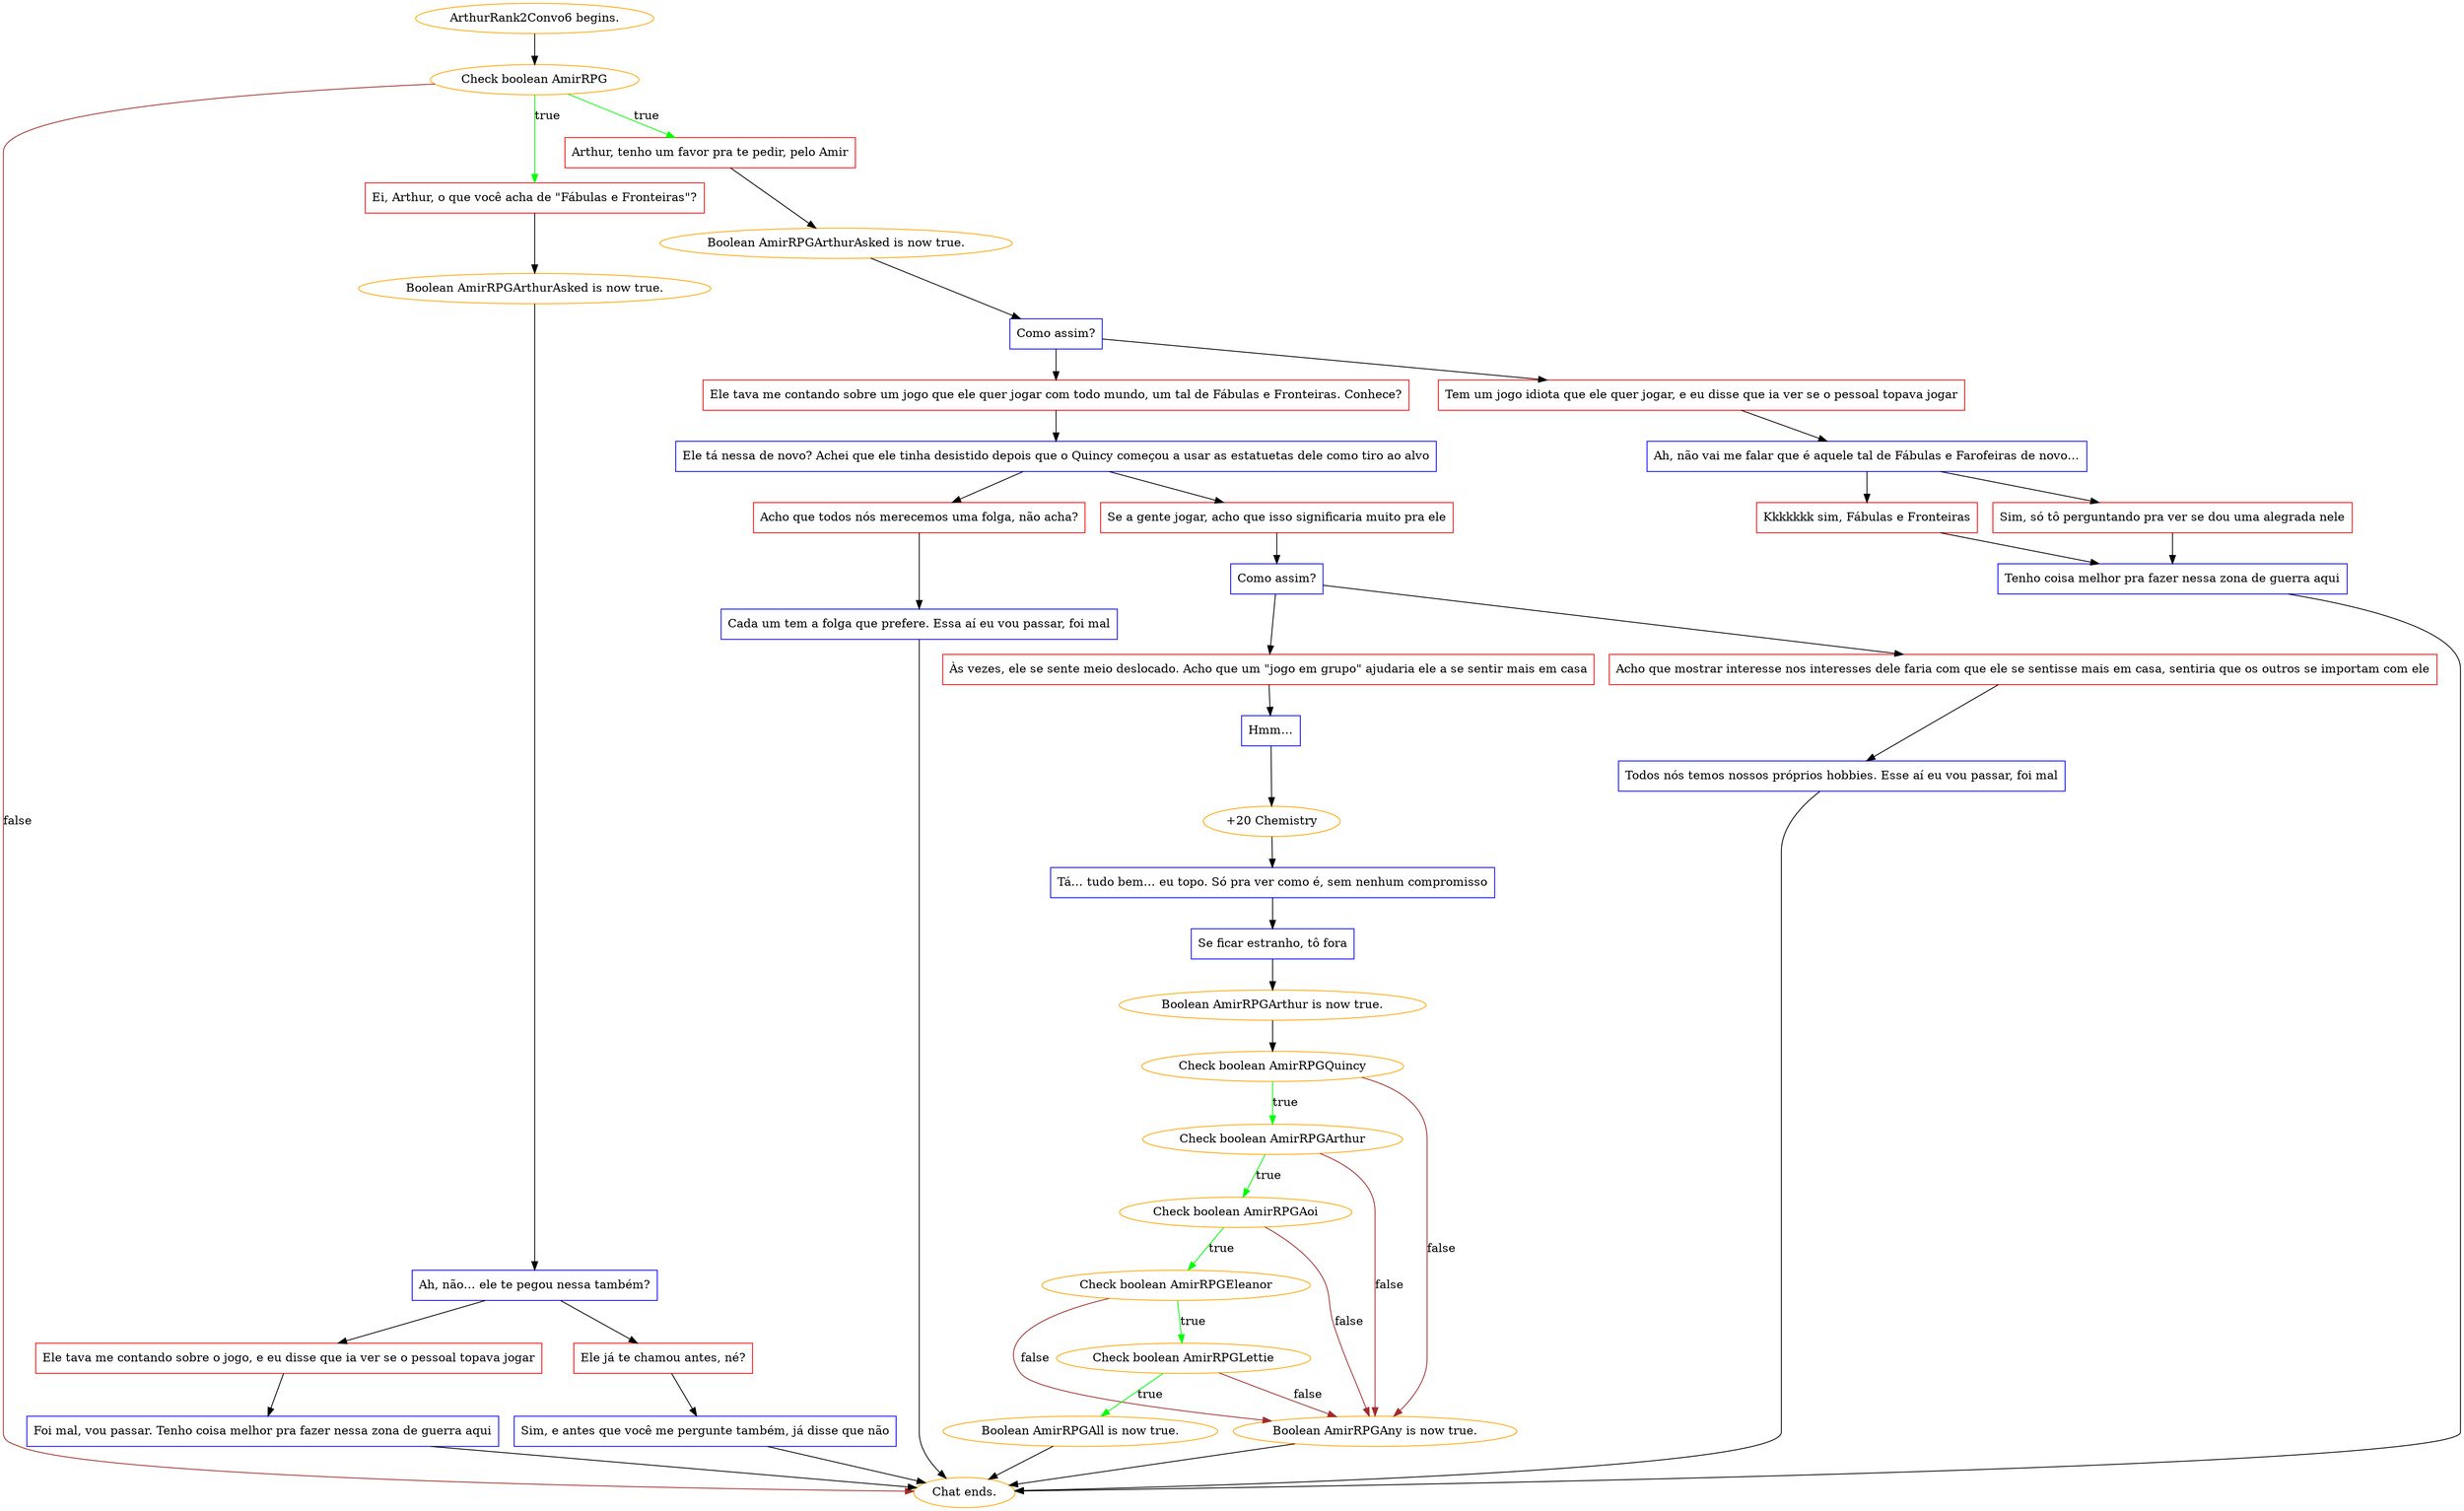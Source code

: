 digraph {
	"ArthurRank2Convo6 begins." [color=orange];
		"ArthurRank2Convo6 begins." -> j1855590608;
	j1855590608 [label="Check boolean AmirRPG",color=orange];
		j1855590608 -> j979434261 [label=true,color=green];
		j1855590608 -> j2504649579 [label=true,color=green];
		j1855590608 -> "Chat ends." [label=false,color=brown];
	j979434261 [label="Ei, Arthur, o que você acha de \"Fábulas e Fronteiras\"?",shape=box,color=red];
		j979434261 -> j1378512042;
	j2504649579 [label="Arthur, tenho um favor pra te pedir, pelo Amir",shape=box,color=red];
		j2504649579 -> j4136894997;
	"Chat ends." [color=orange];
	j1378512042 [label="Boolean AmirRPGArthurAsked is now true.",color=orange];
		j1378512042 -> j1135544010;
	j4136894997 [label="Boolean AmirRPGArthurAsked is now true.",color=orange];
		j4136894997 -> j3745141242;
	j1135544010 [label="Ah, não… ele te pegou nessa também?",shape=box,color=blue];
		j1135544010 -> j1850113021;
		j1135544010 -> j1924526693;
	j3745141242 [label="Como assim?",shape=box,color=blue];
		j3745141242 -> j592175201;
		j3745141242 -> j1935722046;
	j1850113021 [label="Ele já te chamou antes, né?",shape=box,color=red];
		j1850113021 -> j1799650884;
	j1924526693 [label="Ele tava me contando sobre o jogo, e eu disse que ia ver se o pessoal topava jogar",shape=box,color=red];
		j1924526693 -> j2066578100;
	j592175201 [label="Ele tava me contando sobre um jogo que ele quer jogar com todo mundo, um tal de Fábulas e Fronteiras. Conhece?",shape=box,color=red];
		j592175201 -> j40392650;
	j1935722046 [label="Tem um jogo idiota que ele quer jogar, e eu disse que ia ver se o pessoal topava jogar",shape=box,color=red];
		j1935722046 -> j1330709953;
	j1799650884 [label="Sim, e antes que você me pergunte também, já disse que não",shape=box,color=blue];
		j1799650884 -> "Chat ends.";
	j2066578100 [label="Foi mal, vou passar. Tenho coisa melhor pra fazer nessa zona de guerra aqui",shape=box,color=blue];
		j2066578100 -> "Chat ends.";
	j40392650 [label="Ele tá nessa de novo? Achei que ele tinha desistido depois que o Quincy começou a usar as estatuetas dele como tiro ao alvo",shape=box,color=blue];
		j40392650 -> j347972130;
		j40392650 -> j1525766020;
	j1330709953 [label="Ah, não vai me falar que é aquele tal de Fábulas e Farofeiras de novo…",shape=box,color=blue];
		j1330709953 -> j2358904764;
		j1330709953 -> j3460687256;
	j347972130 [label="Acho que todos nós merecemos uma folga, não acha?",shape=box,color=red];
		j347972130 -> j1446406394;
	j1525766020 [label="Se a gente jogar, acho que isso significaria muito pra ele",shape=box,color=red];
		j1525766020 -> j1095174157;
	j2358904764 [label="Kkkkkkk sim, Fábulas e Fronteiras",shape=box,color=red];
		j2358904764 -> j2830576227;
	j3460687256 [label="Sim, só tô perguntando pra ver se dou uma alegrada nele",shape=box,color=red];
		j3460687256 -> j2830576227;
	j1446406394 [label="Cada um tem a folga que prefere. Essa aí eu vou passar, foi mal",shape=box,color=blue];
		j1446406394 -> "Chat ends.";
	j1095174157 [label="Como assim?",shape=box,color=blue];
		j1095174157 -> j735148270;
		j1095174157 -> j679272610;
	j2830576227 [label="Tenho coisa melhor pra fazer nessa zona de guerra aqui",shape=box,color=blue];
		j2830576227 -> "Chat ends.";
	j735148270 [label="Às vezes, ele se sente meio deslocado. Acho que um \"jogo em grupo\" ajudaria ele a se sentir mais em casa",shape=box,color=red];
		j735148270 -> j3504529547;
	j679272610 [label="Acho que mostrar interesse nos interesses dele faria com que ele se sentisse mais em casa, sentiria que os outros se importam com ele",shape=box,color=red];
		j679272610 -> j3766236472;
	j3504529547 [label="Hmm…",shape=box,color=blue];
		j3504529547 -> j71387319;
	j3766236472 [label="Todos nós temos nossos próprios hobbies. Esse aí eu vou passar, foi mal",shape=box,color=blue];
		j3766236472 -> "Chat ends.";
	j71387319 [label="+20 Chemistry",color=orange];
		j71387319 -> j936912740;
	j936912740 [label="Tá… tudo bem… eu topo. Só pra ver como é, sem nenhum compromisso",shape=box,color=blue];
		j936912740 -> j3110148685;
	j3110148685 [label="Se ficar estranho, tô fora",shape=box,color=blue];
		j3110148685 -> j2752900129;
	j2752900129 [label="Boolean AmirRPGArthur is now true.",color=orange];
		j2752900129 -> j2587658351;
	j2587658351 [label="Check boolean AmirRPGQuincy",color=orange];
		j2587658351 -> j4272770091 [label=true,color=green];
		j2587658351 -> j1992773596 [label=false,color=brown];
	j4272770091 [label="Check boolean AmirRPGArthur",color=orange];
		j4272770091 -> j36500747 [label=true,color=green];
		j4272770091 -> j1992773596 [label=false,color=brown];
	j1992773596 [label="Boolean AmirRPGAny is now true.",color=orange];
		j1992773596 -> "Chat ends.";
	j36500747 [label="Check boolean AmirRPGAoi",color=orange];
		j36500747 -> j1856519486 [label=true,color=green];
		j36500747 -> j1992773596 [label=false,color=brown];
	j1856519486 [label="Check boolean AmirRPGEleanor",color=orange];
		j1856519486 -> j3730204203 [label=true,color=green];
		j1856519486 -> j1992773596 [label=false,color=brown];
	j3730204203 [label="Check boolean AmirRPGLettie",color=orange];
		j3730204203 -> j2677000302 [label=true,color=green];
		j3730204203 -> j1992773596 [label=false,color=brown];
	j2677000302 [label="Boolean AmirRPGAll is now true.",color=orange];
		j2677000302 -> "Chat ends.";
}